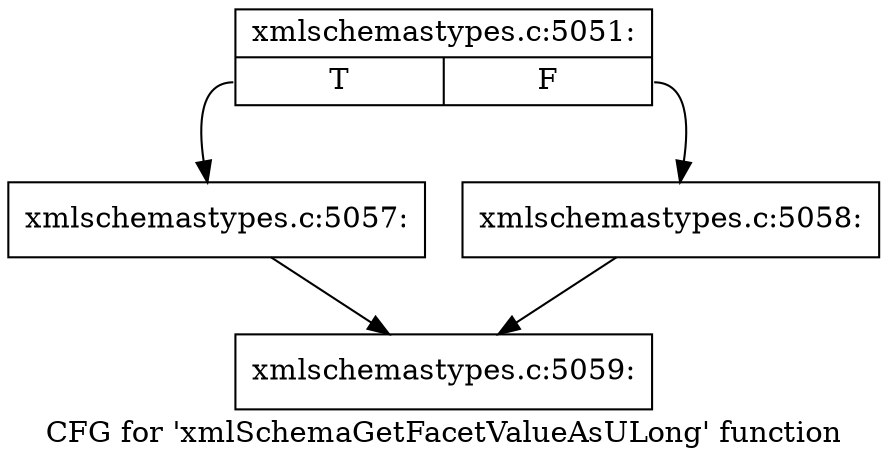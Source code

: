 digraph "CFG for 'xmlSchemaGetFacetValueAsULong' function" {
	label="CFG for 'xmlSchemaGetFacetValueAsULong' function";

	Node0x55c9730 [shape=record,label="{xmlschemastypes.c:5051:|{<s0>T|<s1>F}}"];
	Node0x55c9730:s0 -> Node0x5453740;
	Node0x55c9730:s1 -> Node0x55cb090;
	Node0x5453740 [shape=record,label="{xmlschemastypes.c:5057:}"];
	Node0x5453740 -> Node0x55cb510;
	Node0x55cb090 [shape=record,label="{xmlschemastypes.c:5058:}"];
	Node0x55cb090 -> Node0x55cb510;
	Node0x55cb510 [shape=record,label="{xmlschemastypes.c:5059:}"];
}
